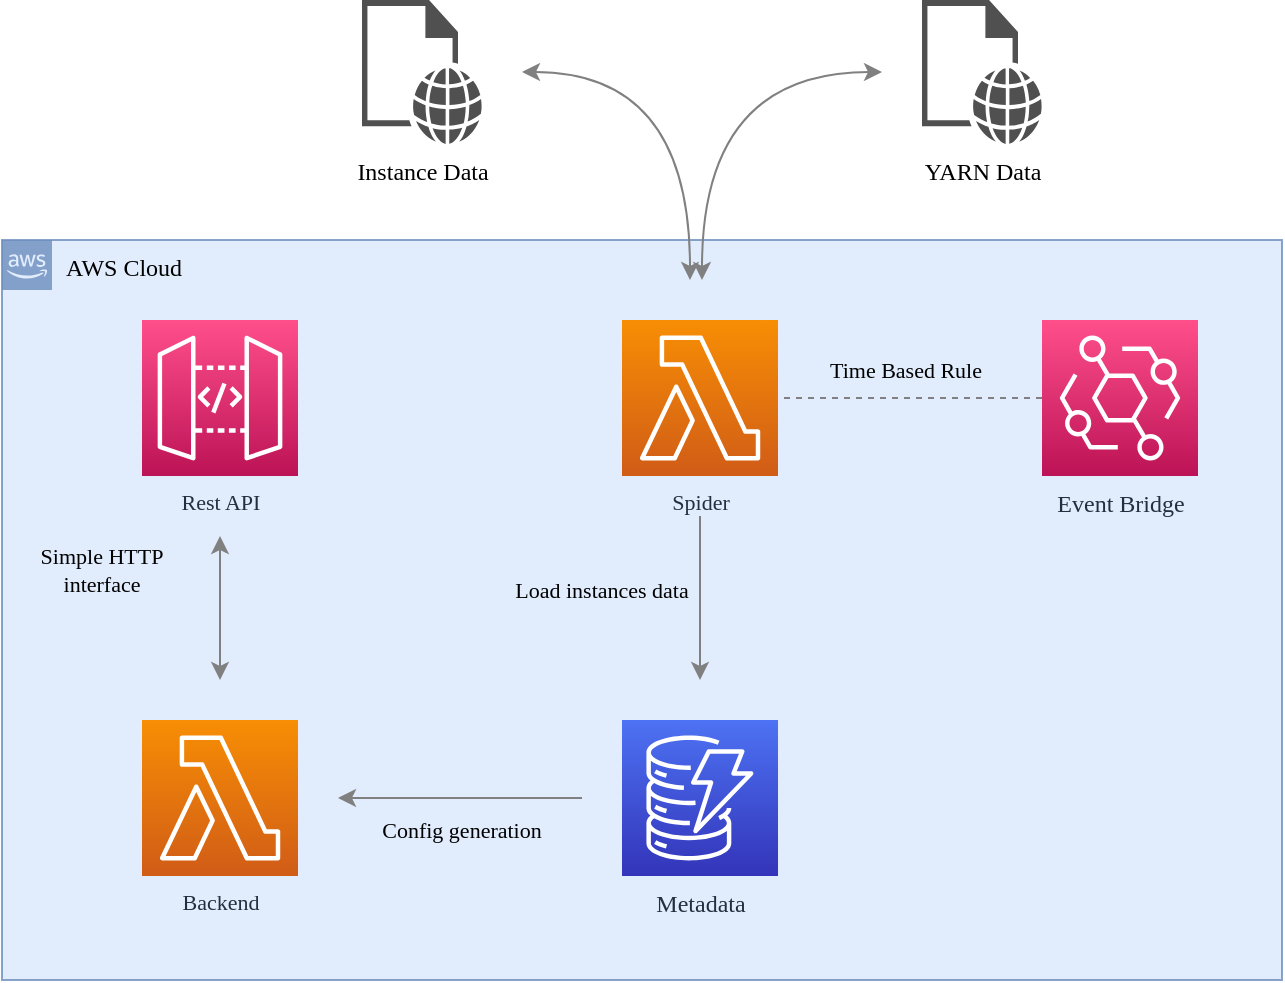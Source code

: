 <mxfile version="21.2.3" type="device">
  <diagram name="Página-1" id="oCkloaQxV4EskDQEyjsh">
    <mxGraphModel dx="1434" dy="764" grid="1" gridSize="10" guides="1" tooltips="1" connect="1" arrows="1" fold="1" page="1" pageScale="1" pageWidth="827" pageHeight="1169" math="0" shadow="0">
      <root>
        <mxCell id="0" />
        <mxCell id="1" parent="0" />
        <mxCell id="XdIeNVl-kj8l0kifpuR5-16" value="AWS Cloud" style="points=[[0,0],[0.25,0],[0.5,0],[0.75,0],[1,0],[1,0.25],[1,0.5],[1,0.75],[1,1],[0.75,1],[0.5,1],[0.25,1],[0,1],[0,0.75],[0,0.5],[0,0.25]];outlineConnect=0;html=1;whiteSpace=wrap;fontSize=12;fontStyle=0;container=1;pointerEvents=0;collapsible=0;recursiveResize=0;shape=mxgraph.aws4.group;grIcon=mxgraph.aws4.group_aws_cloud_alt;strokeColor=#6c8ebf;fillColor=#dae8fc;verticalAlign=top;align=left;spacingLeft=30;fontFamily=Lucida Console;opacity=80;" vertex="1" parent="1">
          <mxGeometry x="100" y="160" width="640" height="370" as="geometry" />
        </mxCell>
        <mxCell id="XdIeNVl-kj8l0kifpuR5-18" value="Load instances data" style="text;html=1;strokeColor=none;fillColor=none;align=center;verticalAlign=middle;whiteSpace=wrap;rounded=0;fontFamily=Lucida Console;fontSize=11;" vertex="1" parent="XdIeNVl-kj8l0kifpuR5-16">
          <mxGeometry x="250" y="160" width="100" height="30" as="geometry" />
        </mxCell>
        <mxCell id="XdIeNVl-kj8l0kifpuR5-20" value="Simple HTTP interface" style="text;html=1;strokeColor=none;fillColor=none;align=center;verticalAlign=middle;whiteSpace=wrap;rounded=0;fontFamily=Lucida Console;fontSize=11;" vertex="1" parent="XdIeNVl-kj8l0kifpuR5-16">
          <mxGeometry y="150" width="100" height="30" as="geometry" />
        </mxCell>
        <mxCell id="XdIeNVl-kj8l0kifpuR5-8" style="edgeStyle=orthogonalEdgeStyle;rounded=0;orthogonalLoop=1;jettySize=auto;html=1;targetPerimeterSpacing=20;sourcePerimeterSpacing=20;curved=1;startArrow=classic;startFill=1;fontColor=#666666;strokeColor=#808080;" edge="1" parent="1" source="ZpTO1qy3zPeGpJuc3iYb-1" target="XdIeNVl-kj8l0kifpuR5-5">
          <mxGeometry relative="1" as="geometry">
            <Array as="points">
              <mxPoint x="450" y="76" />
            </Array>
          </mxGeometry>
        </mxCell>
        <mxCell id="XdIeNVl-kj8l0kifpuR5-9" style="edgeStyle=orthogonalEdgeStyle;rounded=0;orthogonalLoop=1;jettySize=auto;html=1;targetPerimeterSpacing=20;sourcePerimeterSpacing=20;curved=1;startArrow=classic;startFill=1;fontColor=#666666;strokeColor=#808080;" edge="1" parent="1" source="ZpTO1qy3zPeGpJuc3iYb-1" target="XdIeNVl-kj8l0kifpuR5-4">
          <mxGeometry relative="1" as="geometry">
            <Array as="points">
              <mxPoint x="444" y="76" />
            </Array>
          </mxGeometry>
        </mxCell>
        <mxCell id="XdIeNVl-kj8l0kifpuR5-10" style="edgeStyle=orthogonalEdgeStyle;rounded=0;orthogonalLoop=1;jettySize=auto;html=1;startArrow=none;startFill=0;targetPerimeterSpacing=20;sourcePerimeterSpacing=20;fontColor=#666666;strokeColor=#808080;" edge="1" parent="1" source="ZpTO1qy3zPeGpJuc3iYb-1" target="XdIeNVl-kj8l0kifpuR5-2">
          <mxGeometry relative="1" as="geometry" />
        </mxCell>
        <mxCell id="XdIeNVl-kj8l0kifpuR5-12" value="" style="edgeStyle=orthogonalEdgeStyle;rounded=0;orthogonalLoop=1;jettySize=auto;html=1;startArrow=none;startFill=0;targetPerimeterSpacing=20;sourcePerimeterSpacing=20;endArrow=classic;endFill=1;fontColor=#666666;strokeColor=#808080;" edge="1" parent="1" source="XdIeNVl-kj8l0kifpuR5-2" target="XdIeNVl-kj8l0kifpuR5-3">
          <mxGeometry relative="1" as="geometry" />
        </mxCell>
        <mxCell id="XdIeNVl-kj8l0kifpuR5-2" value="Metadata" style="sketch=0;points=[[0,0,0],[0.25,0,0],[0.5,0,0],[0.75,0,0],[1,0,0],[0,1,0],[0.25,1,0],[0.5,1,0],[0.75,1,0],[1,1,0],[0,0.25,0],[0,0.5,0],[0,0.75,0],[1,0.25,0],[1,0.5,0],[1,0.75,0]];outlineConnect=0;fontColor=#232F3E;gradientColor=#4D72F3;gradientDirection=north;fillColor=#3334B9;strokeColor=#ffffff;dashed=0;verticalLabelPosition=bottom;verticalAlign=top;align=center;html=1;fontSize=12;fontStyle=0;aspect=fixed;shape=mxgraph.aws4.resourceIcon;resIcon=mxgraph.aws4.dynamodb;fontFamily=Lucida Console;" vertex="1" parent="1">
          <mxGeometry x="410" y="400" width="78" height="78" as="geometry" />
        </mxCell>
        <mxCell id="XdIeNVl-kj8l0kifpuR5-4" value="Instance Data" style="sketch=0;pointerEvents=1;shadow=0;dashed=0;html=1;strokeColor=none;fillColor=#505050;labelPosition=center;verticalLabelPosition=bottom;verticalAlign=top;outlineConnect=0;align=center;shape=mxgraph.office.concepts.web_page;fontFamily=Lucida Console;" vertex="1" parent="1">
          <mxGeometry x="280" y="40" width="60" height="72" as="geometry" />
        </mxCell>
        <mxCell id="XdIeNVl-kj8l0kifpuR5-5" value="YARN Data" style="sketch=0;pointerEvents=1;shadow=0;dashed=0;html=1;strokeColor=none;fillColor=#505050;labelPosition=center;verticalLabelPosition=bottom;verticalAlign=top;outlineConnect=0;align=center;shape=mxgraph.office.concepts.web_page;fontFamily=Lucida Console;" vertex="1" parent="1">
          <mxGeometry x="560" y="40" width="60" height="72" as="geometry" />
        </mxCell>
        <mxCell id="ZpTO1qy3zPeGpJuc3iYb-1" value="Spider" style="sketch=0;points=[[0,0,0],[0.25,0,0],[0.5,0,0],[0.75,0,0],[1,0,0],[0,1,0],[0.25,1,0],[0.5,1,0],[0.75,1,0],[1,1,0],[0,0.25,0],[0,0.5,0],[0,0.75,0],[1,0.25,0],[1,0.5,0],[1,0.75,0]];outlineConnect=0;fontColor=#232F3E;gradientColor=#F78E04;gradientDirection=north;fillColor=#D05C17;strokeColor=#ffffff;dashed=0;verticalLabelPosition=bottom;verticalAlign=top;align=center;html=1;fontSize=11;fontStyle=0;aspect=fixed;shape=mxgraph.aws4.resourceIcon;resIcon=mxgraph.aws4.lambda;fontFamily=Lucida Console;" parent="1" vertex="1">
          <mxGeometry x="410" y="200" width="78" height="78" as="geometry" />
        </mxCell>
        <mxCell id="XdIeNVl-kj8l0kifpuR5-3" value="Backend" style="sketch=0;points=[[0,0,0],[0.25,0,0],[0.5,0,0],[0.75,0,0],[1,0,0],[0,1,0],[0.25,1,0],[0.5,1,0],[0.75,1,0],[1,1,0],[0,0.25,0],[0,0.5,0],[0,0.75,0],[1,0.25,0],[1,0.5,0],[1,0.75,0]];outlineConnect=0;fontColor=#232F3E;gradientColor=#F78E04;gradientDirection=north;fillColor=#D05C17;strokeColor=#ffffff;dashed=0;verticalLabelPosition=bottom;verticalAlign=top;align=center;html=1;fontSize=11;fontStyle=0;aspect=fixed;shape=mxgraph.aws4.resourceIcon;resIcon=mxgraph.aws4.lambda;fontFamily=Lucida Console;" vertex="1" parent="1">
          <mxGeometry x="170" y="400" width="78" height="78" as="geometry" />
        </mxCell>
        <mxCell id="XdIeNVl-kj8l0kifpuR5-14" style="edgeStyle=orthogonalEdgeStyle;rounded=0;orthogonalLoop=1;jettySize=auto;html=1;endArrow=none;endFill=0;dashed=1;fontColor=#666666;strokeColor=#808080;" edge="1" parent="1" source="XdIeNVl-kj8l0kifpuR5-1" target="ZpTO1qy3zPeGpJuc3iYb-1">
          <mxGeometry relative="1" as="geometry" />
        </mxCell>
        <mxCell id="XdIeNVl-kj8l0kifpuR5-1" value="Event Bridge" style="sketch=0;points=[[0,0,0],[0.25,0,0],[0.5,0,0],[0.75,0,0],[1,0,0],[0,1,0],[0.25,1,0],[0.5,1,0],[0.75,1,0],[1,1,0],[0,0.25,0],[0,0.5,0],[0,0.75,0],[1,0.25,0],[1,0.5,0],[1,0.75,0]];outlineConnect=0;fontColor=#232F3E;gradientColor=#FF4F8B;gradientDirection=north;fillColor=#BC1356;strokeColor=#ffffff;dashed=0;verticalLabelPosition=bottom;verticalAlign=top;align=center;html=1;fontSize=12;fontStyle=0;aspect=fixed;shape=mxgraph.aws4.resourceIcon;resIcon=mxgraph.aws4.eventbridge;fontFamily=Lucida Console;" vertex="1" parent="1">
          <mxGeometry x="620" y="200" width="78" height="78" as="geometry" />
        </mxCell>
        <mxCell id="XdIeNVl-kj8l0kifpuR5-15" style="edgeStyle=orthogonalEdgeStyle;rounded=0;orthogonalLoop=1;jettySize=auto;html=1;targetPerimeterSpacing=20;sourcePerimeterSpacing=30;startArrow=classic;startFill=1;fontColor=#999999;strokeColor=#808080;" edge="1" parent="1" source="ZpTO1qy3zPeGpJuc3iYb-4" target="XdIeNVl-kj8l0kifpuR5-3">
          <mxGeometry relative="1" as="geometry" />
        </mxCell>
        <mxCell id="ZpTO1qy3zPeGpJuc3iYb-4" value="Rest API" style="sketch=0;points=[[0,0,0],[0.25,0,0],[0.5,0,0],[0.75,0,0],[1,0,0],[0,1,0],[0.25,1,0],[0.5,1,0],[0.75,1,0],[1,1,0],[0,0.25,0],[0,0.5,0],[0,0.75,0],[1,0.25,0],[1,0.5,0],[1,0.75,0]];outlineConnect=0;fontColor=#232F3E;gradientColor=#FF4F8B;gradientDirection=north;fillColor=#BC1356;strokeColor=#ffffff;dashed=0;verticalLabelPosition=bottom;verticalAlign=top;align=center;html=1;fontSize=11;fontStyle=0;aspect=fixed;shape=mxgraph.aws4.resourceIcon;resIcon=mxgraph.aws4.api_gateway;fontFamily=Lucida Console;" parent="1" vertex="1">
          <mxGeometry x="170" y="200" width="78" height="78" as="geometry" />
        </mxCell>
        <mxCell id="XdIeNVl-kj8l0kifpuR5-17" value="Time Based Rule" style="text;html=1;strokeColor=none;fillColor=none;align=center;verticalAlign=middle;whiteSpace=wrap;rounded=0;fontFamily=Lucida Console;fontSize=11;" vertex="1" parent="1">
          <mxGeometry x="512" y="210" width="80" height="30" as="geometry" />
        </mxCell>
        <mxCell id="XdIeNVl-kj8l0kifpuR5-19" value="Config generation" style="text;html=1;strokeColor=none;fillColor=none;align=center;verticalAlign=middle;whiteSpace=wrap;rounded=0;fontFamily=Lucida Console;fontSize=11;" vertex="1" parent="1">
          <mxGeometry x="280" y="440" width="100" height="30" as="geometry" />
        </mxCell>
      </root>
    </mxGraphModel>
  </diagram>
</mxfile>
